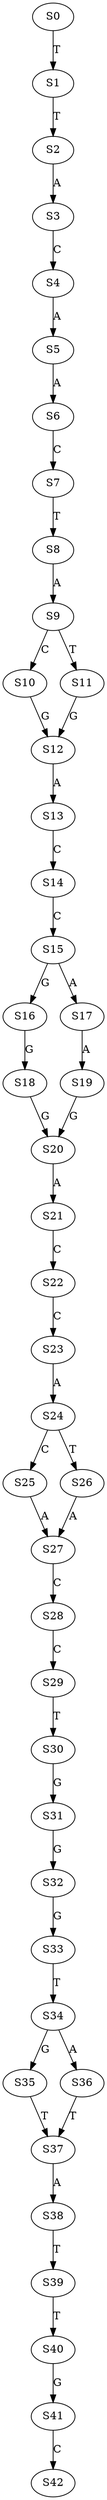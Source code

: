 strict digraph  {
	S0 -> S1 [ label = T ];
	S1 -> S2 [ label = T ];
	S2 -> S3 [ label = A ];
	S3 -> S4 [ label = C ];
	S4 -> S5 [ label = A ];
	S5 -> S6 [ label = A ];
	S6 -> S7 [ label = C ];
	S7 -> S8 [ label = T ];
	S8 -> S9 [ label = A ];
	S9 -> S10 [ label = C ];
	S9 -> S11 [ label = T ];
	S10 -> S12 [ label = G ];
	S11 -> S12 [ label = G ];
	S12 -> S13 [ label = A ];
	S13 -> S14 [ label = C ];
	S14 -> S15 [ label = C ];
	S15 -> S16 [ label = G ];
	S15 -> S17 [ label = A ];
	S16 -> S18 [ label = G ];
	S17 -> S19 [ label = A ];
	S18 -> S20 [ label = G ];
	S19 -> S20 [ label = G ];
	S20 -> S21 [ label = A ];
	S21 -> S22 [ label = C ];
	S22 -> S23 [ label = C ];
	S23 -> S24 [ label = A ];
	S24 -> S25 [ label = C ];
	S24 -> S26 [ label = T ];
	S25 -> S27 [ label = A ];
	S26 -> S27 [ label = A ];
	S27 -> S28 [ label = C ];
	S28 -> S29 [ label = C ];
	S29 -> S30 [ label = T ];
	S30 -> S31 [ label = G ];
	S31 -> S32 [ label = G ];
	S32 -> S33 [ label = G ];
	S33 -> S34 [ label = T ];
	S34 -> S35 [ label = G ];
	S34 -> S36 [ label = A ];
	S35 -> S37 [ label = T ];
	S36 -> S37 [ label = T ];
	S37 -> S38 [ label = A ];
	S38 -> S39 [ label = T ];
	S39 -> S40 [ label = T ];
	S40 -> S41 [ label = G ];
	S41 -> S42 [ label = C ];
}
